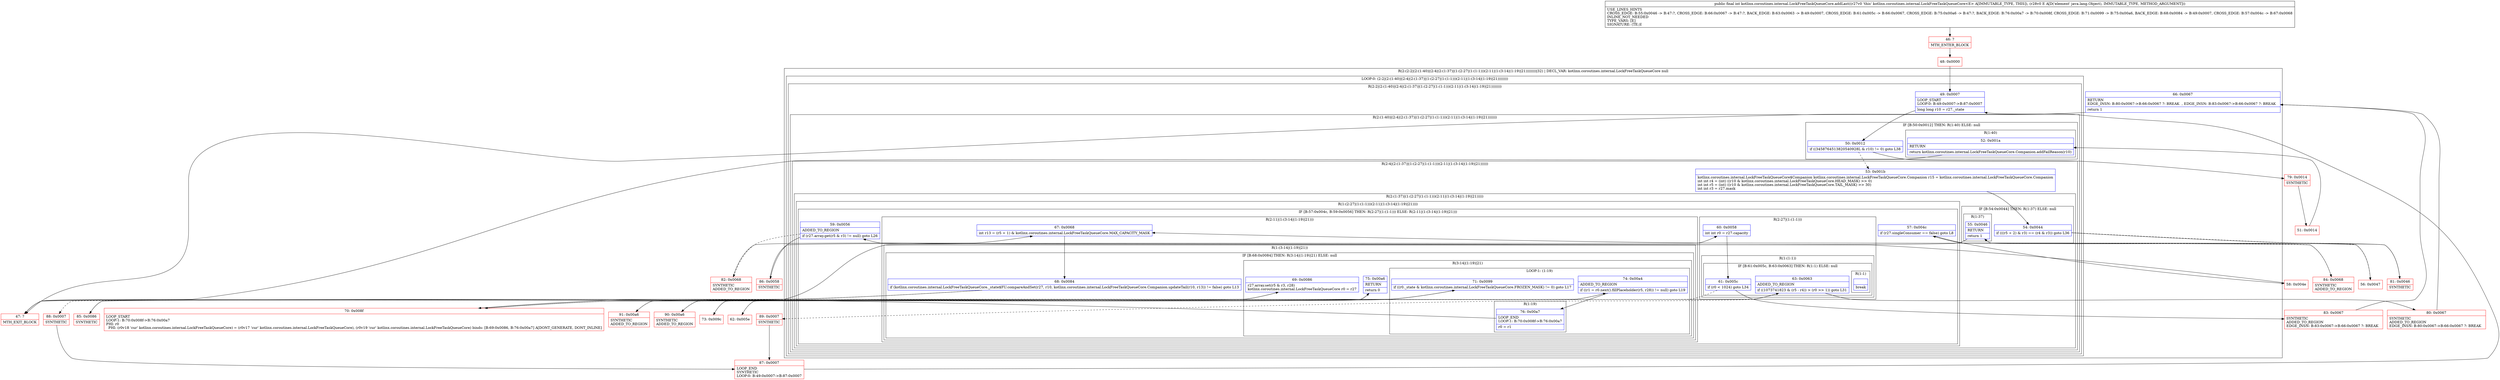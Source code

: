 digraph "CFG forkotlinx.coroutines.internal.LockFreeTaskQueueCore.addLast(Ljava\/lang\/Object;)I" {
subgraph cluster_Region_1746273117 {
label = "R(2:(2:2|(2:(1:40)|(2:4|(2:(1:37)|(1:(2:27|(1:(1:1)))(2:11|(1:(3:14|(1:19)|21))))))))|32) | DECL_VAR: kotlinx.coroutines.internal.LockFreeTaskQueueCore null\l";
node [shape=record,color=blue];
subgraph cluster_LoopRegion_713569362 {
label = "LOOP:0: (2:2|(2:(1:40)|(2:4|(2:(1:37)|(1:(2:27|(1:(1:1)))(2:11|(1:(3:14|(1:19)|21))))))))";
node [shape=record,color=blue];
subgraph cluster_Region_158389462 {
label = "R(2:2|(2:(1:40)|(2:4|(2:(1:37)|(1:(2:27|(1:(1:1)))(2:11|(1:(3:14|(1:19)|21))))))))";
node [shape=record,color=blue];
Node_49 [shape=record,label="{49\:\ 0x0007|LOOP_START\lLOOP:0: B:49:0x0007\-\>B:87:0x0007\l|long long r10 = r27._state\l}"];
subgraph cluster_Region_1725673827 {
label = "R(2:(1:40)|(2:4|(2:(1:37)|(1:(2:27|(1:(1:1)))(2:11|(1:(3:14|(1:19)|21)))))))";
node [shape=record,color=blue];
subgraph cluster_IfRegion_2102279925 {
label = "IF [B:50:0x0012] THEN: R(1:40) ELSE: null";
node [shape=record,color=blue];
Node_50 [shape=record,label="{50\:\ 0x0012|if ((3458764513820540928L & r10) != 0) goto L38\l}"];
subgraph cluster_Region_1047092768 {
label = "R(1:40)";
node [shape=record,color=blue];
Node_52 [shape=record,label="{52\:\ 0x001a|RETURN\l|return kotlinx.coroutines.internal.LockFreeTaskQueueCore.Companion.addFailReason(r10)\l}"];
}
}
subgraph cluster_Region_1412897791 {
label = "R(2:4|(2:(1:37)|(1:(2:27|(1:(1:1)))(2:11|(1:(3:14|(1:19)|21))))))";
node [shape=record,color=blue];
Node_53 [shape=record,label="{53\:\ 0x001b|kotlinx.coroutines.internal.LockFreeTaskQueueCore$Companion kotlinx.coroutines.internal.LockFreeTaskQueueCore.Companion r15 = kotlinx.coroutines.internal.LockFreeTaskQueueCore.Companion\lint int r4 = (int) ((r10 & kotlinx.coroutines.internal.LockFreeTaskQueueCore.HEAD_MASK) \>\> 0)\lint int r5 = (int) ((r10 & kotlinx.coroutines.internal.LockFreeTaskQueueCore.TAIL_MASK) \>\> 30)\lint int r3 = r27.mask\l}"];
subgraph cluster_Region_1833254510 {
label = "R(2:(1:37)|(1:(2:27|(1:(1:1)))(2:11|(1:(3:14|(1:19)|21)))))";
node [shape=record,color=blue];
subgraph cluster_IfRegion_1474009029 {
label = "IF [B:54:0x0044] THEN: R(1:37) ELSE: null";
node [shape=record,color=blue];
Node_54 [shape=record,label="{54\:\ 0x0044|if (((r5 + 2) & r3) == (r4 & r3)) goto L36\l}"];
subgraph cluster_Region_898745456 {
label = "R(1:37)";
node [shape=record,color=blue];
Node_55 [shape=record,label="{55\:\ 0x0046|RETURN\l|return 1\l}"];
}
}
subgraph cluster_Region_1582320692 {
label = "R(1:(2:27|(1:(1:1)))(2:11|(1:(3:14|(1:19)|21))))";
node [shape=record,color=blue];
subgraph cluster_IfRegion_1337152570 {
label = "IF [B:57:0x004c, B:59:0x0056] THEN: R(2:27|(1:(1:1))) ELSE: R(2:11|(1:(3:14|(1:19)|21)))";
node [shape=record,color=blue];
Node_57 [shape=record,label="{57\:\ 0x004c|if (r27.singleConsumer == false) goto L8\l}"];
Node_59 [shape=record,label="{59\:\ 0x0056|ADDED_TO_REGION\l|if (r27.array.get(r5 & r3) != null) goto L26\l}"];
subgraph cluster_Region_761383740 {
label = "R(2:27|(1:(1:1)))";
node [shape=record,color=blue];
Node_60 [shape=record,label="{60\:\ 0x0058|int int r0 = r27.capacity\l}"];
subgraph cluster_Region_1698410036 {
label = "R(1:(1:1))";
node [shape=record,color=blue];
subgraph cluster_IfRegion_590830400 {
label = "IF [B:61:0x005c, B:63:0x0063] THEN: R(1:1) ELSE: null";
node [shape=record,color=blue];
Node_61 [shape=record,label="{61\:\ 0x005c|if (r0 \< 1024) goto L34\l}"];
Node_63 [shape=record,label="{63\:\ 0x0063|ADDED_TO_REGION\l|if ((1073741823 & (r5 \- r4)) \> (r0 \>\> 1)) goto L31\l}"];
subgraph cluster_Region_558451379 {
label = "R(1:1)";
node [shape=record,color=blue];
Node_InsnContainer_440449198 [shape=record,label="{|break\l}"];
}
}
}
}
subgraph cluster_Region_1634551532 {
label = "R(2:11|(1:(3:14|(1:19)|21)))";
node [shape=record,color=blue];
Node_67 [shape=record,label="{67\:\ 0x0068|int r13 = (r5 + 1) & kotlinx.coroutines.internal.LockFreeTaskQueueCore.MAX_CAPACITY_MASK\l}"];
subgraph cluster_Region_1177384510 {
label = "R(1:(3:14|(1:19)|21))";
node [shape=record,color=blue];
subgraph cluster_IfRegion_1533981643 {
label = "IF [B:68:0x0084] THEN: R(3:14|(1:19)|21) ELSE: null";
node [shape=record,color=blue];
Node_68 [shape=record,label="{68\:\ 0x0084|if (kotlinx.coroutines.internal.LockFreeTaskQueueCore._state$FU.compareAndSet(r27, r10, kotlinx.coroutines.internal.LockFreeTaskQueueCore.Companion.updateTail(r10, r13)) != false) goto L13\l}"];
subgraph cluster_Region_1787007163 {
label = "R(3:14|(1:19)|21)";
node [shape=record,color=blue];
Node_69 [shape=record,label="{69\:\ 0x0086|r27.array.set(r5 & r3, r28)\lkotlinx.coroutines.internal.LockFreeTaskQueueCore r0 = r27\l}"];
subgraph cluster_LoopRegion_1945582576 {
label = "LOOP:1: (1:19)";
node [shape=record,color=blue];
Node_71 [shape=record,label="{71\:\ 0x0099|if ((r0._state & kotlinx.coroutines.internal.LockFreeTaskQueueCore.FROZEN_MASK) != 0) goto L17\l}"];
Node_74 [shape=record,label="{74\:\ 0x00a4|ADDED_TO_REGION\l|if ((r1 = r0.next().fillPlaceholder(r5, r28)) != null) goto L19\l}"];
subgraph cluster_Region_640721712 {
label = "R(1:19)";
node [shape=record,color=blue];
Node_76 [shape=record,label="{76\:\ 0x00a7|LOOP_END\lLOOP:1: B:70:0x008f\-\>B:76:0x00a7\l|r0 = r1\l}"];
}
}
Node_75 [shape=record,label="{75\:\ 0x00a6|RETURN\l|return 0\l}"];
}
}
}
}
}
}
}
}
}
}
}
Node_66 [shape=record,label="{66\:\ 0x0067|RETURN\lEDGE_INSN: B:80:0x0067\-\>B:66:0x0067 ?: BREAK  , EDGE_INSN: B:83:0x0067\-\>B:66:0x0067 ?: BREAK  \l|return 1\l}"];
}
Node_46 [shape=record,color=red,label="{46\:\ ?|MTH_ENTER_BLOCK\l}"];
Node_48 [shape=record,color=red,label="{48\:\ 0x0000}"];
Node_56 [shape=record,color=red,label="{56\:\ 0x0047}"];
Node_58 [shape=record,color=red,label="{58\:\ 0x004e}"];
Node_82 [shape=record,color=red,label="{82\:\ 0x0068|SYNTHETIC\lADDED_TO_REGION\l}"];
Node_85 [shape=record,color=red,label="{85\:\ 0x0086|SYNTHETIC\l}"];
Node_70 [shape=record,color=red,label="{70\:\ 0x008f|LOOP_START\lLOOP:1: B:70:0x008f\-\>B:76:0x00a7\lPHI: r0 \l  PHI: (r0v18 'cur' kotlinx.coroutines.internal.LockFreeTaskQueueCore) = (r0v17 'cur' kotlinx.coroutines.internal.LockFreeTaskQueueCore), (r0v19 'cur' kotlinx.coroutines.internal.LockFreeTaskQueueCore) binds: [B:69:0x0086, B:76:0x00a7] A[DONT_GENERATE, DONT_INLINE]\l}"];
Node_73 [shape=record,color=red,label="{73\:\ 0x009c}"];
Node_90 [shape=record,color=red,label="{90\:\ 0x00a6|SYNTHETIC\lADDED_TO_REGION\l}"];
Node_47 [shape=record,color=red,label="{47\:\ ?|MTH_EXIT_BLOCK\l}"];
Node_91 [shape=record,color=red,label="{91\:\ 0x00a6|SYNTHETIC\lADDED_TO_REGION\l}"];
Node_88 [shape=record,color=red,label="{88\:\ 0x0007|SYNTHETIC\l}"];
Node_87 [shape=record,color=red,label="{87\:\ 0x0007|LOOP_END\lSYNTHETIC\lLOOP:0: B:49:0x0007\-\>B:87:0x0007\l}"];
Node_86 [shape=record,color=red,label="{86\:\ 0x0058|SYNTHETIC\l}"];
Node_62 [shape=record,color=red,label="{62\:\ 0x005e}"];
Node_80 [shape=record,color=red,label="{80\:\ 0x0067|SYNTHETIC\lADDED_TO_REGION\lEDGE_INSN: B:80:0x0067\-\>B:66:0x0067 ?: BREAK  \l}"];
Node_89 [shape=record,color=red,label="{89\:\ 0x0007|SYNTHETIC\l}"];
Node_83 [shape=record,color=red,label="{83\:\ 0x0067|SYNTHETIC\lADDED_TO_REGION\lEDGE_INSN: B:83:0x0067\-\>B:66:0x0067 ?: BREAK  \l}"];
Node_84 [shape=record,color=red,label="{84\:\ 0x0068|SYNTHETIC\lADDED_TO_REGION\l}"];
Node_81 [shape=record,color=red,label="{81\:\ 0x0046|SYNTHETIC\l}"];
Node_79 [shape=record,color=red,label="{79\:\ 0x0014|SYNTHETIC\l}"];
Node_51 [shape=record,color=red,label="{51\:\ 0x0014}"];
MethodNode[shape=record,label="{public final int kotlinx.coroutines.internal.LockFreeTaskQueueCore.addLast((r27v0 'this' kotlinx.coroutines.internal.LockFreeTaskQueueCore\<E\> A[IMMUTABLE_TYPE, THIS]), (r28v0 E A[D('element' java.lang.Object), IMMUTABLE_TYPE, METHOD_ARGUMENT]))  | USE_LINES_HINTS\lCROSS_EDGE: B:55:0x0046 \-\> B:47:?, CROSS_EDGE: B:66:0x0067 \-\> B:47:?, BACK_EDGE: B:63:0x0063 \-\> B:49:0x0007, CROSS_EDGE: B:61:0x005c \-\> B:66:0x0067, CROSS_EDGE: B:75:0x00a6 \-\> B:47:?, BACK_EDGE: B:76:0x00a7 \-\> B:70:0x008f, CROSS_EDGE: B:71:0x0099 \-\> B:75:0x00a6, BACK_EDGE: B:68:0x0084 \-\> B:49:0x0007, CROSS_EDGE: B:57:0x004c \-\> B:67:0x0068\lINLINE_NOT_NEEDED\lTYPE_VARS: [E]\lSIGNATURE: (TE;)I\l}"];
MethodNode -> Node_46;Node_49 -> Node_50;
Node_50 -> Node_53[style=dashed];
Node_50 -> Node_79;
Node_52 -> Node_47;
Node_53 -> Node_54;
Node_54 -> Node_56[style=dashed];
Node_54 -> Node_81;
Node_55 -> Node_47;
Node_57 -> Node_58;
Node_57 -> Node_84[style=dashed];
Node_59 -> Node_82[style=dashed];
Node_59 -> Node_86;
Node_60 -> Node_61;
Node_61 -> Node_62[style=dashed];
Node_61 -> Node_83;
Node_63 -> Node_80;
Node_63 -> Node_89[style=dashed];
Node_67 -> Node_68;
Node_68 -> Node_85;
Node_68 -> Node_88[style=dashed];
Node_69 -> Node_70;
Node_71 -> Node_73;
Node_71 -> Node_91[style=dashed];
Node_74 -> Node_76;
Node_74 -> Node_90[style=dashed];
Node_76 -> Node_70;
Node_75 -> Node_47;
Node_66 -> Node_47;
Node_46 -> Node_48;
Node_48 -> Node_49;
Node_56 -> Node_57;
Node_58 -> Node_59;
Node_82 -> Node_67;
Node_85 -> Node_69;
Node_70 -> Node_71;
Node_73 -> Node_74;
Node_90 -> Node_75;
Node_91 -> Node_75;
Node_88 -> Node_87;
Node_87 -> Node_49;
Node_86 -> Node_60;
Node_62 -> Node_63;
Node_80 -> Node_66;
Node_89 -> Node_87;
Node_83 -> Node_66;
Node_84 -> Node_67;
Node_81 -> Node_55;
Node_79 -> Node_51;
Node_51 -> Node_52;
}


